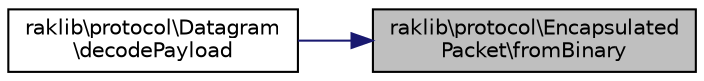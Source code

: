 digraph "raklib\protocol\EncapsulatedPacket\fromBinary"
{
 // INTERACTIVE_SVG=YES
 // LATEX_PDF_SIZE
  edge [fontname="Helvetica",fontsize="10",labelfontname="Helvetica",labelfontsize="10"];
  node [fontname="Helvetica",fontsize="10",shape=record];
  rankdir="RL";
  Node1 [label="raklib\\protocol\\Encapsulated\lPacket\\fromBinary",height=0.2,width=0.4,color="black", fillcolor="grey75", style="filled", fontcolor="black",tooltip=" "];
  Node1 -> Node2 [dir="back",color="midnightblue",fontsize="10",style="solid",fontname="Helvetica"];
  Node2 [label="raklib\\protocol\\Datagram\l\\decodePayload",height=0.2,width=0.4,color="black", fillcolor="white", style="filled",URL="$da/d16/classraklib_1_1protocol_1_1_datagram.html#a21e267c7514d539c93012cf67c0a4664",tooltip=" "];
}
